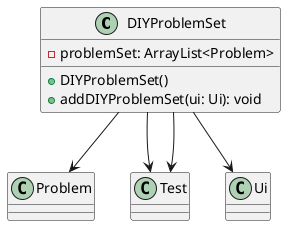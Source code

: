@startuml

class DIYProblemSet {
        - problemSet: ArrayList<Problem>

        + DIYProblemSet()
        + addDIYProblemSet(ui: Ui): void
}

DIYProblemSet --> Problem
DIYProblemSet --> Test
DIYProblemSet --> Ui
DIYProblemSet --> Test

@enduml